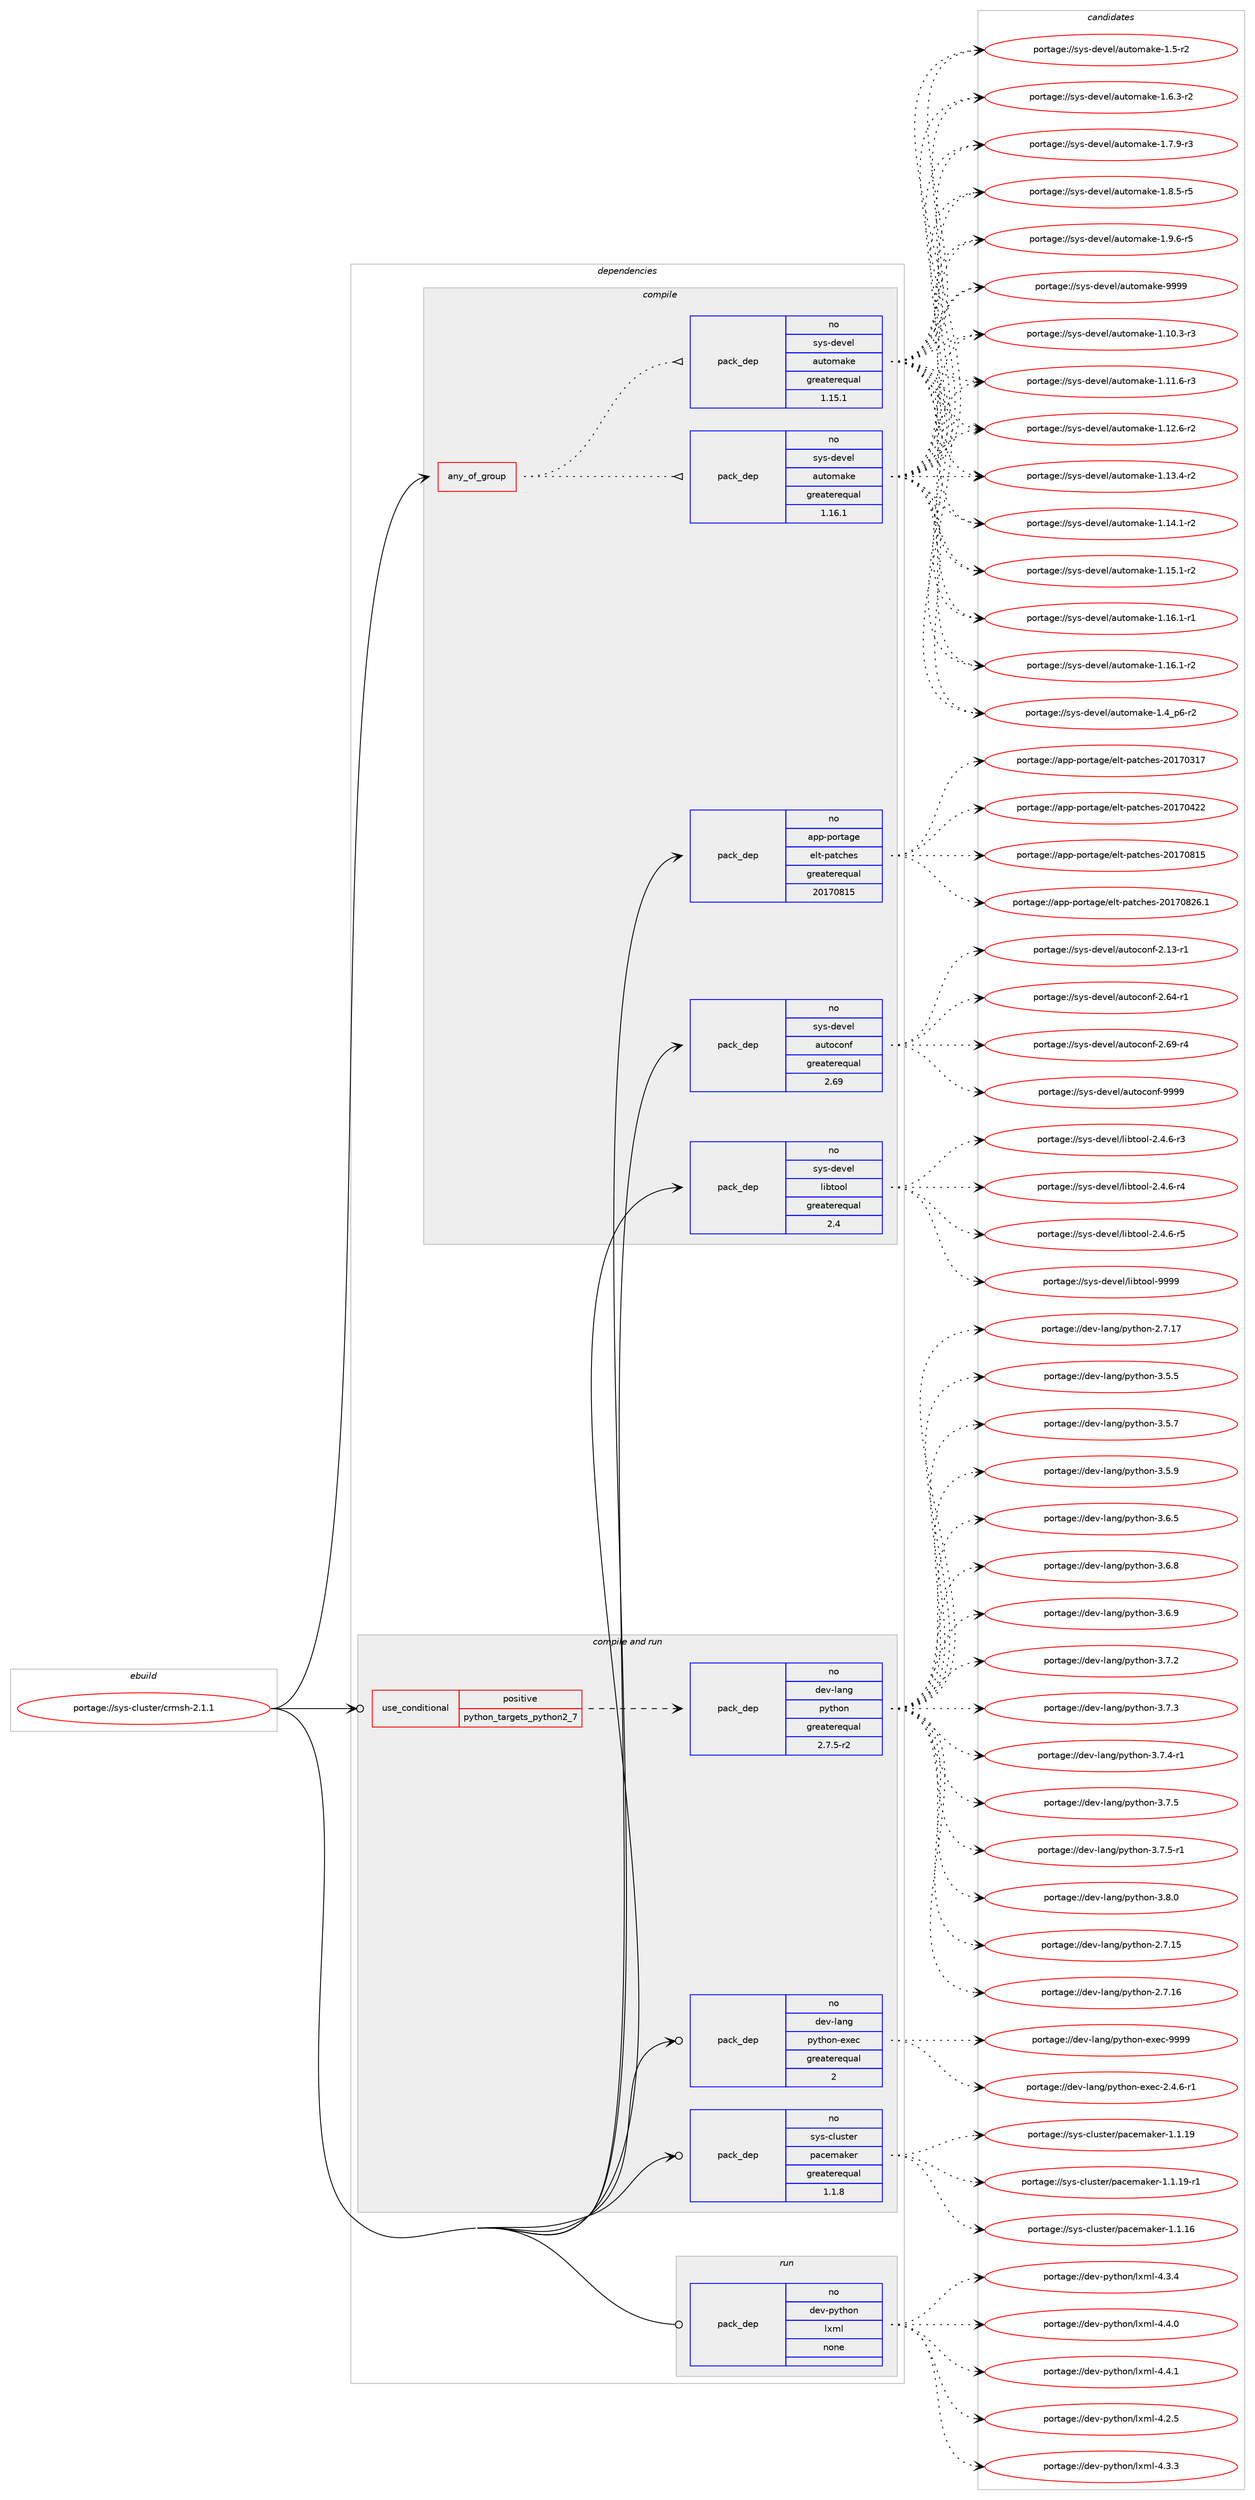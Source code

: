 digraph prolog {

# *************
# Graph options
# *************

newrank=true;
concentrate=true;
compound=true;
graph [rankdir=LR,fontname=Helvetica,fontsize=10,ranksep=1.5];#, ranksep=2.5, nodesep=0.2];
edge  [arrowhead=vee];
node  [fontname=Helvetica,fontsize=10];

# **********
# The ebuild
# **********

subgraph cluster_leftcol {
color=gray;
rank=same;
label=<<i>ebuild</i>>;
id [label="portage://sys-cluster/crmsh-2.1.1", color=red, width=4, href="../sys-cluster/crmsh-2.1.1.svg"];
}

# ****************
# The dependencies
# ****************

subgraph cluster_midcol {
color=gray;
label=<<i>dependencies</i>>;
subgraph cluster_compile {
fillcolor="#eeeeee";
style=filled;
label=<<i>compile</i>>;
subgraph any6758 {
dependency416790 [label=<<TABLE BORDER="0" CELLBORDER="1" CELLSPACING="0" CELLPADDING="4"><TR><TD CELLPADDING="10">any_of_group</TD></TR></TABLE>>, shape=none, color=red];subgraph pack308541 {
dependency416791 [label=<<TABLE BORDER="0" CELLBORDER="1" CELLSPACING="0" CELLPADDING="4" WIDTH="220"><TR><TD ROWSPAN="6" CELLPADDING="30">pack_dep</TD></TR><TR><TD WIDTH="110">no</TD></TR><TR><TD>sys-devel</TD></TR><TR><TD>automake</TD></TR><TR><TD>greaterequal</TD></TR><TR><TD>1.16.1</TD></TR></TABLE>>, shape=none, color=blue];
}
dependency416790:e -> dependency416791:w [weight=20,style="dotted",arrowhead="oinv"];
subgraph pack308542 {
dependency416792 [label=<<TABLE BORDER="0" CELLBORDER="1" CELLSPACING="0" CELLPADDING="4" WIDTH="220"><TR><TD ROWSPAN="6" CELLPADDING="30">pack_dep</TD></TR><TR><TD WIDTH="110">no</TD></TR><TR><TD>sys-devel</TD></TR><TR><TD>automake</TD></TR><TR><TD>greaterequal</TD></TR><TR><TD>1.15.1</TD></TR></TABLE>>, shape=none, color=blue];
}
dependency416790:e -> dependency416792:w [weight=20,style="dotted",arrowhead="oinv"];
}
id:e -> dependency416790:w [weight=20,style="solid",arrowhead="vee"];
subgraph pack308543 {
dependency416793 [label=<<TABLE BORDER="0" CELLBORDER="1" CELLSPACING="0" CELLPADDING="4" WIDTH="220"><TR><TD ROWSPAN="6" CELLPADDING="30">pack_dep</TD></TR><TR><TD WIDTH="110">no</TD></TR><TR><TD>app-portage</TD></TR><TR><TD>elt-patches</TD></TR><TR><TD>greaterequal</TD></TR><TR><TD>20170815</TD></TR></TABLE>>, shape=none, color=blue];
}
id:e -> dependency416793:w [weight=20,style="solid",arrowhead="vee"];
subgraph pack308544 {
dependency416794 [label=<<TABLE BORDER="0" CELLBORDER="1" CELLSPACING="0" CELLPADDING="4" WIDTH="220"><TR><TD ROWSPAN="6" CELLPADDING="30">pack_dep</TD></TR><TR><TD WIDTH="110">no</TD></TR><TR><TD>sys-devel</TD></TR><TR><TD>autoconf</TD></TR><TR><TD>greaterequal</TD></TR><TR><TD>2.69</TD></TR></TABLE>>, shape=none, color=blue];
}
id:e -> dependency416794:w [weight=20,style="solid",arrowhead="vee"];
subgraph pack308545 {
dependency416795 [label=<<TABLE BORDER="0" CELLBORDER="1" CELLSPACING="0" CELLPADDING="4" WIDTH="220"><TR><TD ROWSPAN="6" CELLPADDING="30">pack_dep</TD></TR><TR><TD WIDTH="110">no</TD></TR><TR><TD>sys-devel</TD></TR><TR><TD>libtool</TD></TR><TR><TD>greaterequal</TD></TR><TR><TD>2.4</TD></TR></TABLE>>, shape=none, color=blue];
}
id:e -> dependency416795:w [weight=20,style="solid",arrowhead="vee"];
}
subgraph cluster_compileandrun {
fillcolor="#eeeeee";
style=filled;
label=<<i>compile and run</i>>;
subgraph cond101264 {
dependency416796 [label=<<TABLE BORDER="0" CELLBORDER="1" CELLSPACING="0" CELLPADDING="4"><TR><TD ROWSPAN="3" CELLPADDING="10">use_conditional</TD></TR><TR><TD>positive</TD></TR><TR><TD>python_targets_python2_7</TD></TR></TABLE>>, shape=none, color=red];
subgraph pack308546 {
dependency416797 [label=<<TABLE BORDER="0" CELLBORDER="1" CELLSPACING="0" CELLPADDING="4" WIDTH="220"><TR><TD ROWSPAN="6" CELLPADDING="30">pack_dep</TD></TR><TR><TD WIDTH="110">no</TD></TR><TR><TD>dev-lang</TD></TR><TR><TD>python</TD></TR><TR><TD>greaterequal</TD></TR><TR><TD>2.7.5-r2</TD></TR></TABLE>>, shape=none, color=blue];
}
dependency416796:e -> dependency416797:w [weight=20,style="dashed",arrowhead="vee"];
}
id:e -> dependency416796:w [weight=20,style="solid",arrowhead="odotvee"];
subgraph pack308547 {
dependency416798 [label=<<TABLE BORDER="0" CELLBORDER="1" CELLSPACING="0" CELLPADDING="4" WIDTH="220"><TR><TD ROWSPAN="6" CELLPADDING="30">pack_dep</TD></TR><TR><TD WIDTH="110">no</TD></TR><TR><TD>dev-lang</TD></TR><TR><TD>python-exec</TD></TR><TR><TD>greaterequal</TD></TR><TR><TD>2</TD></TR></TABLE>>, shape=none, color=blue];
}
id:e -> dependency416798:w [weight=20,style="solid",arrowhead="odotvee"];
subgraph pack308548 {
dependency416799 [label=<<TABLE BORDER="0" CELLBORDER="1" CELLSPACING="0" CELLPADDING="4" WIDTH="220"><TR><TD ROWSPAN="6" CELLPADDING="30">pack_dep</TD></TR><TR><TD WIDTH="110">no</TD></TR><TR><TD>sys-cluster</TD></TR><TR><TD>pacemaker</TD></TR><TR><TD>greaterequal</TD></TR><TR><TD>1.1.8</TD></TR></TABLE>>, shape=none, color=blue];
}
id:e -> dependency416799:w [weight=20,style="solid",arrowhead="odotvee"];
}
subgraph cluster_run {
fillcolor="#eeeeee";
style=filled;
label=<<i>run</i>>;
subgraph pack308549 {
dependency416800 [label=<<TABLE BORDER="0" CELLBORDER="1" CELLSPACING="0" CELLPADDING="4" WIDTH="220"><TR><TD ROWSPAN="6" CELLPADDING="30">pack_dep</TD></TR><TR><TD WIDTH="110">no</TD></TR><TR><TD>dev-python</TD></TR><TR><TD>lxml</TD></TR><TR><TD>none</TD></TR><TR><TD></TD></TR></TABLE>>, shape=none, color=blue];
}
id:e -> dependency416800:w [weight=20,style="solid",arrowhead="odot"];
}
}

# **************
# The candidates
# **************

subgraph cluster_choices {
rank=same;
color=gray;
label=<<i>candidates</i>>;

subgraph choice308541 {
color=black;
nodesep=1;
choiceportage11512111545100101118101108479711711611110997107101454946494846514511451 [label="portage://sys-devel/automake-1.10.3-r3", color=red, width=4,href="../sys-devel/automake-1.10.3-r3.svg"];
choiceportage11512111545100101118101108479711711611110997107101454946494946544511451 [label="portage://sys-devel/automake-1.11.6-r3", color=red, width=4,href="../sys-devel/automake-1.11.6-r3.svg"];
choiceportage11512111545100101118101108479711711611110997107101454946495046544511450 [label="portage://sys-devel/automake-1.12.6-r2", color=red, width=4,href="../sys-devel/automake-1.12.6-r2.svg"];
choiceportage11512111545100101118101108479711711611110997107101454946495146524511450 [label="portage://sys-devel/automake-1.13.4-r2", color=red, width=4,href="../sys-devel/automake-1.13.4-r2.svg"];
choiceportage11512111545100101118101108479711711611110997107101454946495246494511450 [label="portage://sys-devel/automake-1.14.1-r2", color=red, width=4,href="../sys-devel/automake-1.14.1-r2.svg"];
choiceportage11512111545100101118101108479711711611110997107101454946495346494511450 [label="portage://sys-devel/automake-1.15.1-r2", color=red, width=4,href="../sys-devel/automake-1.15.1-r2.svg"];
choiceportage11512111545100101118101108479711711611110997107101454946495446494511449 [label="portage://sys-devel/automake-1.16.1-r1", color=red, width=4,href="../sys-devel/automake-1.16.1-r1.svg"];
choiceportage11512111545100101118101108479711711611110997107101454946495446494511450 [label="portage://sys-devel/automake-1.16.1-r2", color=red, width=4,href="../sys-devel/automake-1.16.1-r2.svg"];
choiceportage115121115451001011181011084797117116111109971071014549465295112544511450 [label="portage://sys-devel/automake-1.4_p6-r2", color=red, width=4,href="../sys-devel/automake-1.4_p6-r2.svg"];
choiceportage11512111545100101118101108479711711611110997107101454946534511450 [label="portage://sys-devel/automake-1.5-r2", color=red, width=4,href="../sys-devel/automake-1.5-r2.svg"];
choiceportage115121115451001011181011084797117116111109971071014549465446514511450 [label="portage://sys-devel/automake-1.6.3-r2", color=red, width=4,href="../sys-devel/automake-1.6.3-r2.svg"];
choiceportage115121115451001011181011084797117116111109971071014549465546574511451 [label="portage://sys-devel/automake-1.7.9-r3", color=red, width=4,href="../sys-devel/automake-1.7.9-r3.svg"];
choiceportage115121115451001011181011084797117116111109971071014549465646534511453 [label="portage://sys-devel/automake-1.8.5-r5", color=red, width=4,href="../sys-devel/automake-1.8.5-r5.svg"];
choiceportage115121115451001011181011084797117116111109971071014549465746544511453 [label="portage://sys-devel/automake-1.9.6-r5", color=red, width=4,href="../sys-devel/automake-1.9.6-r5.svg"];
choiceportage115121115451001011181011084797117116111109971071014557575757 [label="portage://sys-devel/automake-9999", color=red, width=4,href="../sys-devel/automake-9999.svg"];
dependency416791:e -> choiceportage11512111545100101118101108479711711611110997107101454946494846514511451:w [style=dotted,weight="100"];
dependency416791:e -> choiceportage11512111545100101118101108479711711611110997107101454946494946544511451:w [style=dotted,weight="100"];
dependency416791:e -> choiceportage11512111545100101118101108479711711611110997107101454946495046544511450:w [style=dotted,weight="100"];
dependency416791:e -> choiceportage11512111545100101118101108479711711611110997107101454946495146524511450:w [style=dotted,weight="100"];
dependency416791:e -> choiceportage11512111545100101118101108479711711611110997107101454946495246494511450:w [style=dotted,weight="100"];
dependency416791:e -> choiceportage11512111545100101118101108479711711611110997107101454946495346494511450:w [style=dotted,weight="100"];
dependency416791:e -> choiceportage11512111545100101118101108479711711611110997107101454946495446494511449:w [style=dotted,weight="100"];
dependency416791:e -> choiceportage11512111545100101118101108479711711611110997107101454946495446494511450:w [style=dotted,weight="100"];
dependency416791:e -> choiceportage115121115451001011181011084797117116111109971071014549465295112544511450:w [style=dotted,weight="100"];
dependency416791:e -> choiceportage11512111545100101118101108479711711611110997107101454946534511450:w [style=dotted,weight="100"];
dependency416791:e -> choiceportage115121115451001011181011084797117116111109971071014549465446514511450:w [style=dotted,weight="100"];
dependency416791:e -> choiceportage115121115451001011181011084797117116111109971071014549465546574511451:w [style=dotted,weight="100"];
dependency416791:e -> choiceportage115121115451001011181011084797117116111109971071014549465646534511453:w [style=dotted,weight="100"];
dependency416791:e -> choiceportage115121115451001011181011084797117116111109971071014549465746544511453:w [style=dotted,weight="100"];
dependency416791:e -> choiceportage115121115451001011181011084797117116111109971071014557575757:w [style=dotted,weight="100"];
}
subgraph choice308542 {
color=black;
nodesep=1;
choiceportage11512111545100101118101108479711711611110997107101454946494846514511451 [label="portage://sys-devel/automake-1.10.3-r3", color=red, width=4,href="../sys-devel/automake-1.10.3-r3.svg"];
choiceportage11512111545100101118101108479711711611110997107101454946494946544511451 [label="portage://sys-devel/automake-1.11.6-r3", color=red, width=4,href="../sys-devel/automake-1.11.6-r3.svg"];
choiceportage11512111545100101118101108479711711611110997107101454946495046544511450 [label="portage://sys-devel/automake-1.12.6-r2", color=red, width=4,href="../sys-devel/automake-1.12.6-r2.svg"];
choiceportage11512111545100101118101108479711711611110997107101454946495146524511450 [label="portage://sys-devel/automake-1.13.4-r2", color=red, width=4,href="../sys-devel/automake-1.13.4-r2.svg"];
choiceportage11512111545100101118101108479711711611110997107101454946495246494511450 [label="portage://sys-devel/automake-1.14.1-r2", color=red, width=4,href="../sys-devel/automake-1.14.1-r2.svg"];
choiceportage11512111545100101118101108479711711611110997107101454946495346494511450 [label="portage://sys-devel/automake-1.15.1-r2", color=red, width=4,href="../sys-devel/automake-1.15.1-r2.svg"];
choiceportage11512111545100101118101108479711711611110997107101454946495446494511449 [label="portage://sys-devel/automake-1.16.1-r1", color=red, width=4,href="../sys-devel/automake-1.16.1-r1.svg"];
choiceportage11512111545100101118101108479711711611110997107101454946495446494511450 [label="portage://sys-devel/automake-1.16.1-r2", color=red, width=4,href="../sys-devel/automake-1.16.1-r2.svg"];
choiceportage115121115451001011181011084797117116111109971071014549465295112544511450 [label="portage://sys-devel/automake-1.4_p6-r2", color=red, width=4,href="../sys-devel/automake-1.4_p6-r2.svg"];
choiceportage11512111545100101118101108479711711611110997107101454946534511450 [label="portage://sys-devel/automake-1.5-r2", color=red, width=4,href="../sys-devel/automake-1.5-r2.svg"];
choiceportage115121115451001011181011084797117116111109971071014549465446514511450 [label="portage://sys-devel/automake-1.6.3-r2", color=red, width=4,href="../sys-devel/automake-1.6.3-r2.svg"];
choiceportage115121115451001011181011084797117116111109971071014549465546574511451 [label="portage://sys-devel/automake-1.7.9-r3", color=red, width=4,href="../sys-devel/automake-1.7.9-r3.svg"];
choiceportage115121115451001011181011084797117116111109971071014549465646534511453 [label="portage://sys-devel/automake-1.8.5-r5", color=red, width=4,href="../sys-devel/automake-1.8.5-r5.svg"];
choiceportage115121115451001011181011084797117116111109971071014549465746544511453 [label="portage://sys-devel/automake-1.9.6-r5", color=red, width=4,href="../sys-devel/automake-1.9.6-r5.svg"];
choiceportage115121115451001011181011084797117116111109971071014557575757 [label="portage://sys-devel/automake-9999", color=red, width=4,href="../sys-devel/automake-9999.svg"];
dependency416792:e -> choiceportage11512111545100101118101108479711711611110997107101454946494846514511451:w [style=dotted,weight="100"];
dependency416792:e -> choiceportage11512111545100101118101108479711711611110997107101454946494946544511451:w [style=dotted,weight="100"];
dependency416792:e -> choiceportage11512111545100101118101108479711711611110997107101454946495046544511450:w [style=dotted,weight="100"];
dependency416792:e -> choiceportage11512111545100101118101108479711711611110997107101454946495146524511450:w [style=dotted,weight="100"];
dependency416792:e -> choiceportage11512111545100101118101108479711711611110997107101454946495246494511450:w [style=dotted,weight="100"];
dependency416792:e -> choiceportage11512111545100101118101108479711711611110997107101454946495346494511450:w [style=dotted,weight="100"];
dependency416792:e -> choiceportage11512111545100101118101108479711711611110997107101454946495446494511449:w [style=dotted,weight="100"];
dependency416792:e -> choiceportage11512111545100101118101108479711711611110997107101454946495446494511450:w [style=dotted,weight="100"];
dependency416792:e -> choiceportage115121115451001011181011084797117116111109971071014549465295112544511450:w [style=dotted,weight="100"];
dependency416792:e -> choiceportage11512111545100101118101108479711711611110997107101454946534511450:w [style=dotted,weight="100"];
dependency416792:e -> choiceportage115121115451001011181011084797117116111109971071014549465446514511450:w [style=dotted,weight="100"];
dependency416792:e -> choiceportage115121115451001011181011084797117116111109971071014549465546574511451:w [style=dotted,weight="100"];
dependency416792:e -> choiceportage115121115451001011181011084797117116111109971071014549465646534511453:w [style=dotted,weight="100"];
dependency416792:e -> choiceportage115121115451001011181011084797117116111109971071014549465746544511453:w [style=dotted,weight="100"];
dependency416792:e -> choiceportage115121115451001011181011084797117116111109971071014557575757:w [style=dotted,weight="100"];
}
subgraph choice308543 {
color=black;
nodesep=1;
choiceportage97112112451121111141169710310147101108116451129711699104101115455048495548514955 [label="portage://app-portage/elt-patches-20170317", color=red, width=4,href="../app-portage/elt-patches-20170317.svg"];
choiceportage97112112451121111141169710310147101108116451129711699104101115455048495548525050 [label="portage://app-portage/elt-patches-20170422", color=red, width=4,href="../app-portage/elt-patches-20170422.svg"];
choiceportage97112112451121111141169710310147101108116451129711699104101115455048495548564953 [label="portage://app-portage/elt-patches-20170815", color=red, width=4,href="../app-portage/elt-patches-20170815.svg"];
choiceportage971121124511211111411697103101471011081164511297116991041011154550484955485650544649 [label="portage://app-portage/elt-patches-20170826.1", color=red, width=4,href="../app-portage/elt-patches-20170826.1.svg"];
dependency416793:e -> choiceportage97112112451121111141169710310147101108116451129711699104101115455048495548514955:w [style=dotted,weight="100"];
dependency416793:e -> choiceportage97112112451121111141169710310147101108116451129711699104101115455048495548525050:w [style=dotted,weight="100"];
dependency416793:e -> choiceportage97112112451121111141169710310147101108116451129711699104101115455048495548564953:w [style=dotted,weight="100"];
dependency416793:e -> choiceportage971121124511211111411697103101471011081164511297116991041011154550484955485650544649:w [style=dotted,weight="100"];
}
subgraph choice308544 {
color=black;
nodesep=1;
choiceportage1151211154510010111810110847971171161119911111010245504649514511449 [label="portage://sys-devel/autoconf-2.13-r1", color=red, width=4,href="../sys-devel/autoconf-2.13-r1.svg"];
choiceportage1151211154510010111810110847971171161119911111010245504654524511449 [label="portage://sys-devel/autoconf-2.64-r1", color=red, width=4,href="../sys-devel/autoconf-2.64-r1.svg"];
choiceportage1151211154510010111810110847971171161119911111010245504654574511452 [label="portage://sys-devel/autoconf-2.69-r4", color=red, width=4,href="../sys-devel/autoconf-2.69-r4.svg"];
choiceportage115121115451001011181011084797117116111991111101024557575757 [label="portage://sys-devel/autoconf-9999", color=red, width=4,href="../sys-devel/autoconf-9999.svg"];
dependency416794:e -> choiceportage1151211154510010111810110847971171161119911111010245504649514511449:w [style=dotted,weight="100"];
dependency416794:e -> choiceportage1151211154510010111810110847971171161119911111010245504654524511449:w [style=dotted,weight="100"];
dependency416794:e -> choiceportage1151211154510010111810110847971171161119911111010245504654574511452:w [style=dotted,weight="100"];
dependency416794:e -> choiceportage115121115451001011181011084797117116111991111101024557575757:w [style=dotted,weight="100"];
}
subgraph choice308545 {
color=black;
nodesep=1;
choiceportage1151211154510010111810110847108105981161111111084550465246544511451 [label="portage://sys-devel/libtool-2.4.6-r3", color=red, width=4,href="../sys-devel/libtool-2.4.6-r3.svg"];
choiceportage1151211154510010111810110847108105981161111111084550465246544511452 [label="portage://sys-devel/libtool-2.4.6-r4", color=red, width=4,href="../sys-devel/libtool-2.4.6-r4.svg"];
choiceportage1151211154510010111810110847108105981161111111084550465246544511453 [label="portage://sys-devel/libtool-2.4.6-r5", color=red, width=4,href="../sys-devel/libtool-2.4.6-r5.svg"];
choiceportage1151211154510010111810110847108105981161111111084557575757 [label="portage://sys-devel/libtool-9999", color=red, width=4,href="../sys-devel/libtool-9999.svg"];
dependency416795:e -> choiceportage1151211154510010111810110847108105981161111111084550465246544511451:w [style=dotted,weight="100"];
dependency416795:e -> choiceportage1151211154510010111810110847108105981161111111084550465246544511452:w [style=dotted,weight="100"];
dependency416795:e -> choiceportage1151211154510010111810110847108105981161111111084550465246544511453:w [style=dotted,weight="100"];
dependency416795:e -> choiceportage1151211154510010111810110847108105981161111111084557575757:w [style=dotted,weight="100"];
}
subgraph choice308546 {
color=black;
nodesep=1;
choiceportage10010111845108971101034711212111610411111045504655464953 [label="portage://dev-lang/python-2.7.15", color=red, width=4,href="../dev-lang/python-2.7.15.svg"];
choiceportage10010111845108971101034711212111610411111045504655464954 [label="portage://dev-lang/python-2.7.16", color=red, width=4,href="../dev-lang/python-2.7.16.svg"];
choiceportage10010111845108971101034711212111610411111045504655464955 [label="portage://dev-lang/python-2.7.17", color=red, width=4,href="../dev-lang/python-2.7.17.svg"];
choiceportage100101118451089711010347112121116104111110455146534653 [label="portage://dev-lang/python-3.5.5", color=red, width=4,href="../dev-lang/python-3.5.5.svg"];
choiceportage100101118451089711010347112121116104111110455146534655 [label="portage://dev-lang/python-3.5.7", color=red, width=4,href="../dev-lang/python-3.5.7.svg"];
choiceportage100101118451089711010347112121116104111110455146534657 [label="portage://dev-lang/python-3.5.9", color=red, width=4,href="../dev-lang/python-3.5.9.svg"];
choiceportage100101118451089711010347112121116104111110455146544653 [label="portage://dev-lang/python-3.6.5", color=red, width=4,href="../dev-lang/python-3.6.5.svg"];
choiceportage100101118451089711010347112121116104111110455146544656 [label="portage://dev-lang/python-3.6.8", color=red, width=4,href="../dev-lang/python-3.6.8.svg"];
choiceportage100101118451089711010347112121116104111110455146544657 [label="portage://dev-lang/python-3.6.9", color=red, width=4,href="../dev-lang/python-3.6.9.svg"];
choiceportage100101118451089711010347112121116104111110455146554650 [label="portage://dev-lang/python-3.7.2", color=red, width=4,href="../dev-lang/python-3.7.2.svg"];
choiceportage100101118451089711010347112121116104111110455146554651 [label="portage://dev-lang/python-3.7.3", color=red, width=4,href="../dev-lang/python-3.7.3.svg"];
choiceportage1001011184510897110103471121211161041111104551465546524511449 [label="portage://dev-lang/python-3.7.4-r1", color=red, width=4,href="../dev-lang/python-3.7.4-r1.svg"];
choiceportage100101118451089711010347112121116104111110455146554653 [label="portage://dev-lang/python-3.7.5", color=red, width=4,href="../dev-lang/python-3.7.5.svg"];
choiceportage1001011184510897110103471121211161041111104551465546534511449 [label="portage://dev-lang/python-3.7.5-r1", color=red, width=4,href="../dev-lang/python-3.7.5-r1.svg"];
choiceportage100101118451089711010347112121116104111110455146564648 [label="portage://dev-lang/python-3.8.0", color=red, width=4,href="../dev-lang/python-3.8.0.svg"];
dependency416797:e -> choiceportage10010111845108971101034711212111610411111045504655464953:w [style=dotted,weight="100"];
dependency416797:e -> choiceportage10010111845108971101034711212111610411111045504655464954:w [style=dotted,weight="100"];
dependency416797:e -> choiceportage10010111845108971101034711212111610411111045504655464955:w [style=dotted,weight="100"];
dependency416797:e -> choiceportage100101118451089711010347112121116104111110455146534653:w [style=dotted,weight="100"];
dependency416797:e -> choiceportage100101118451089711010347112121116104111110455146534655:w [style=dotted,weight="100"];
dependency416797:e -> choiceportage100101118451089711010347112121116104111110455146534657:w [style=dotted,weight="100"];
dependency416797:e -> choiceportage100101118451089711010347112121116104111110455146544653:w [style=dotted,weight="100"];
dependency416797:e -> choiceportage100101118451089711010347112121116104111110455146544656:w [style=dotted,weight="100"];
dependency416797:e -> choiceportage100101118451089711010347112121116104111110455146544657:w [style=dotted,weight="100"];
dependency416797:e -> choiceportage100101118451089711010347112121116104111110455146554650:w [style=dotted,weight="100"];
dependency416797:e -> choiceportage100101118451089711010347112121116104111110455146554651:w [style=dotted,weight="100"];
dependency416797:e -> choiceportage1001011184510897110103471121211161041111104551465546524511449:w [style=dotted,weight="100"];
dependency416797:e -> choiceportage100101118451089711010347112121116104111110455146554653:w [style=dotted,weight="100"];
dependency416797:e -> choiceportage1001011184510897110103471121211161041111104551465546534511449:w [style=dotted,weight="100"];
dependency416797:e -> choiceportage100101118451089711010347112121116104111110455146564648:w [style=dotted,weight="100"];
}
subgraph choice308547 {
color=black;
nodesep=1;
choiceportage10010111845108971101034711212111610411111045101120101994550465246544511449 [label="portage://dev-lang/python-exec-2.4.6-r1", color=red, width=4,href="../dev-lang/python-exec-2.4.6-r1.svg"];
choiceportage10010111845108971101034711212111610411111045101120101994557575757 [label="portage://dev-lang/python-exec-9999", color=red, width=4,href="../dev-lang/python-exec-9999.svg"];
dependency416798:e -> choiceportage10010111845108971101034711212111610411111045101120101994550465246544511449:w [style=dotted,weight="100"];
dependency416798:e -> choiceportage10010111845108971101034711212111610411111045101120101994557575757:w [style=dotted,weight="100"];
}
subgraph choice308548 {
color=black;
nodesep=1;
choiceportage11512111545991081171151161011144711297991011099710710111445494649464954 [label="portage://sys-cluster/pacemaker-1.1.16", color=red, width=4,href="../sys-cluster/pacemaker-1.1.16.svg"];
choiceportage11512111545991081171151161011144711297991011099710710111445494649464957 [label="portage://sys-cluster/pacemaker-1.1.19", color=red, width=4,href="../sys-cluster/pacemaker-1.1.19.svg"];
choiceportage115121115459910811711511610111447112979910110997107101114454946494649574511449 [label="portage://sys-cluster/pacemaker-1.1.19-r1", color=red, width=4,href="../sys-cluster/pacemaker-1.1.19-r1.svg"];
dependency416799:e -> choiceportage11512111545991081171151161011144711297991011099710710111445494649464954:w [style=dotted,weight="100"];
dependency416799:e -> choiceportage11512111545991081171151161011144711297991011099710710111445494649464957:w [style=dotted,weight="100"];
dependency416799:e -> choiceportage115121115459910811711511610111447112979910110997107101114454946494649574511449:w [style=dotted,weight="100"];
}
subgraph choice308549 {
color=black;
nodesep=1;
choiceportage1001011184511212111610411111047108120109108455246504653 [label="portage://dev-python/lxml-4.2.5", color=red, width=4,href="../dev-python/lxml-4.2.5.svg"];
choiceportage1001011184511212111610411111047108120109108455246514651 [label="portage://dev-python/lxml-4.3.3", color=red, width=4,href="../dev-python/lxml-4.3.3.svg"];
choiceportage1001011184511212111610411111047108120109108455246514652 [label="portage://dev-python/lxml-4.3.4", color=red, width=4,href="../dev-python/lxml-4.3.4.svg"];
choiceportage1001011184511212111610411111047108120109108455246524648 [label="portage://dev-python/lxml-4.4.0", color=red, width=4,href="../dev-python/lxml-4.4.0.svg"];
choiceportage1001011184511212111610411111047108120109108455246524649 [label="portage://dev-python/lxml-4.4.1", color=red, width=4,href="../dev-python/lxml-4.4.1.svg"];
dependency416800:e -> choiceportage1001011184511212111610411111047108120109108455246504653:w [style=dotted,weight="100"];
dependency416800:e -> choiceportage1001011184511212111610411111047108120109108455246514651:w [style=dotted,weight="100"];
dependency416800:e -> choiceportage1001011184511212111610411111047108120109108455246514652:w [style=dotted,weight="100"];
dependency416800:e -> choiceportage1001011184511212111610411111047108120109108455246524648:w [style=dotted,weight="100"];
dependency416800:e -> choiceportage1001011184511212111610411111047108120109108455246524649:w [style=dotted,weight="100"];
}
}

}
